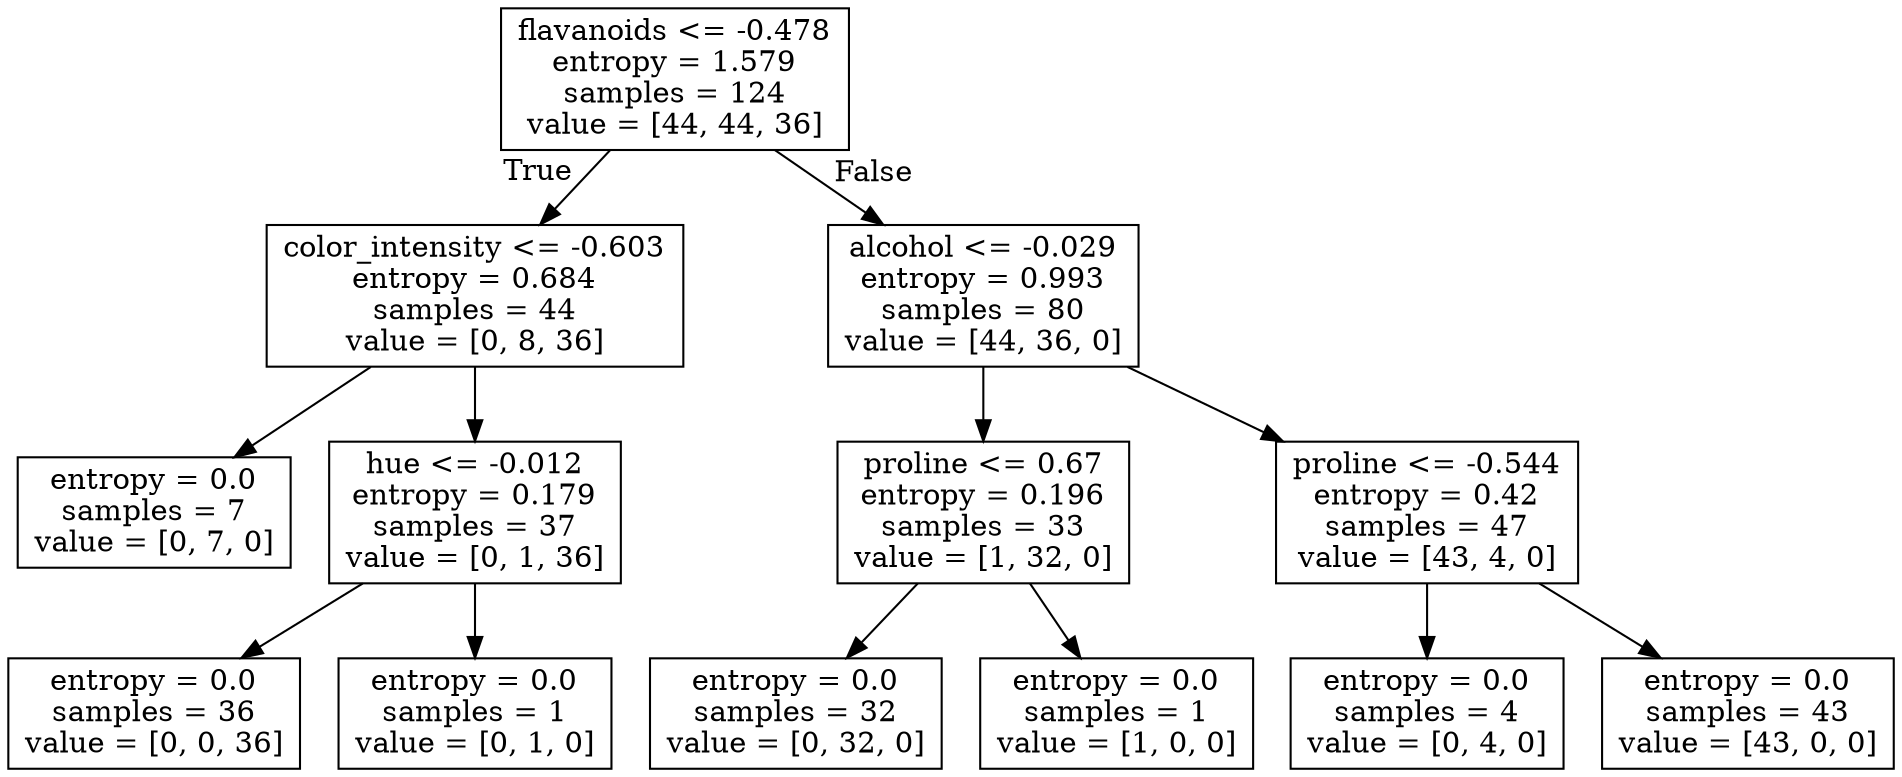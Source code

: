 digraph Tree {
node [shape=box] ;
0 [label="flavanoids <= -0.478\nentropy = 1.579\nsamples = 124\nvalue = [44, 44, 36]"] ;
1 [label="color_intensity <= -0.603\nentropy = 0.684\nsamples = 44\nvalue = [0, 8, 36]"] ;
0 -> 1 [labeldistance=2.5, labelangle=45, headlabel="True"] ;
2 [label="entropy = 0.0\nsamples = 7\nvalue = [0, 7, 0]"] ;
1 -> 2 ;
3 [label="hue <= -0.012\nentropy = 0.179\nsamples = 37\nvalue = [0, 1, 36]"] ;
1 -> 3 ;
4 [label="entropy = 0.0\nsamples = 36\nvalue = [0, 0, 36]"] ;
3 -> 4 ;
5 [label="entropy = 0.0\nsamples = 1\nvalue = [0, 1, 0]"] ;
3 -> 5 ;
6 [label="alcohol <= -0.029\nentropy = 0.993\nsamples = 80\nvalue = [44, 36, 0]"] ;
0 -> 6 [labeldistance=2.5, labelangle=-45, headlabel="False"] ;
7 [label="proline <= 0.67\nentropy = 0.196\nsamples = 33\nvalue = [1, 32, 0]"] ;
6 -> 7 ;
8 [label="entropy = 0.0\nsamples = 32\nvalue = [0, 32, 0]"] ;
7 -> 8 ;
9 [label="entropy = 0.0\nsamples = 1\nvalue = [1, 0, 0]"] ;
7 -> 9 ;
10 [label="proline <= -0.544\nentropy = 0.42\nsamples = 47\nvalue = [43, 4, 0]"] ;
6 -> 10 ;
11 [label="entropy = 0.0\nsamples = 4\nvalue = [0, 4, 0]"] ;
10 -> 11 ;
12 [label="entropy = 0.0\nsamples = 43\nvalue = [43, 0, 0]"] ;
10 -> 12 ;
}